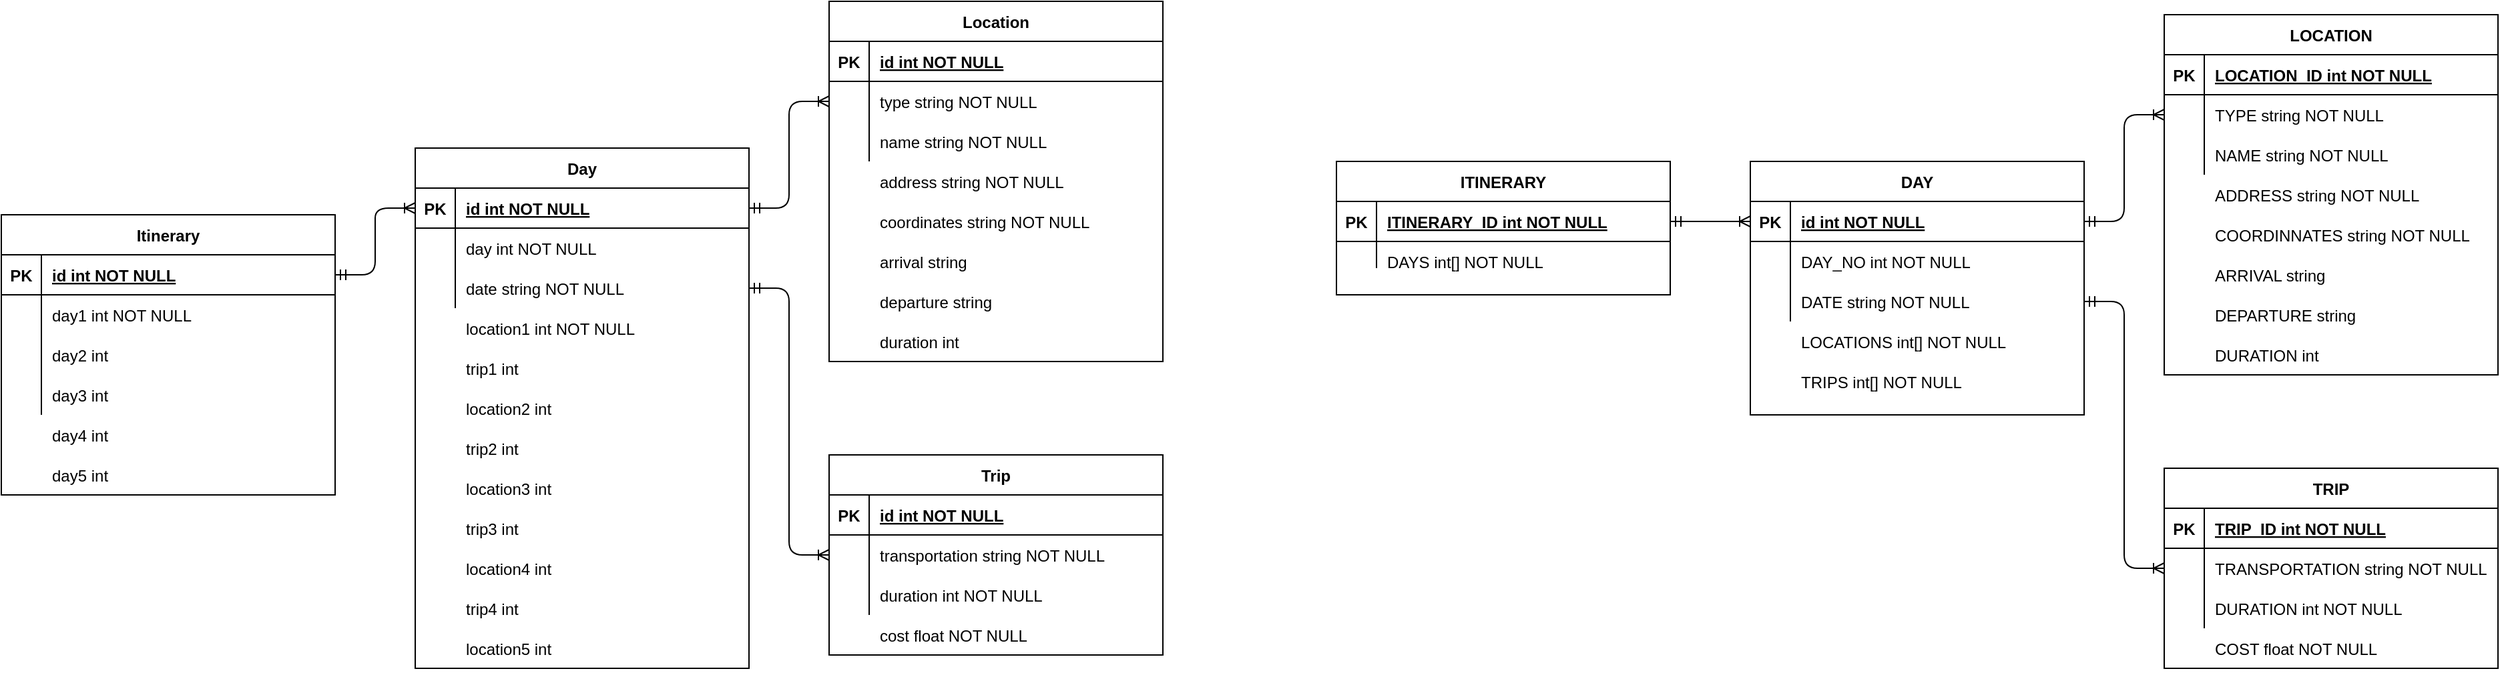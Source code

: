 <mxfile version="13.9.9" type="device"><diagram id="R2lEEEUBdFMjLlhIrx00" name="Page-1"><mxGraphModel dx="1272" dy="1635" grid="1" gridSize="10" guides="1" tooltips="1" connect="1" arrows="1" fold="1" page="0" pageScale="1" pageWidth="1100" pageHeight="850" math="0" shadow="0" extFonts="Permanent Marker^https://fonts.googleapis.com/css?family=Permanent+Marker"><root><mxCell id="0"/><mxCell id="1" parent="0"/><mxCell id="C-vyLk0tnHw3VtMMgP7b-12" value="" style="edgeStyle=entityRelationEdgeStyle;endArrow=ERoneToMany;startArrow=ERmandOne;endFill=0;startFill=0;rounded=1;" parent="1" source="C-vyLk0tnHw3VtMMgP7b-3" target="C-vyLk0tnHw3VtMMgP7b-17" edge="1"><mxGeometry width="100" height="100" relative="1" as="geometry"><mxPoint x="320" y="-230" as="sourcePoint"/><mxPoint x="380" y="-205" as="targetPoint"/></mxGeometry></mxCell><mxCell id="4mrUnLs1hhO2oPjggueH-2" value="" style="edgeStyle=entityRelationEdgeStyle;fontSize=12;html=1;endArrow=ERoneToMany;startArrow=ERmandOne;exitX=1;exitY=0.5;exitDx=0;exitDy=0;entryX=0;entryY=0.5;entryDx=0;entryDy=0;" parent="1" source="C-vyLk0tnHw3VtMMgP7b-24" target="C-vyLk0tnHw3VtMMgP7b-3" edge="1"><mxGeometry width="100" height="100" relative="1" as="geometry"><mxPoint x="270" y="-120" as="sourcePoint"/><mxPoint x="370" y="-220" as="targetPoint"/></mxGeometry></mxCell><mxCell id="4mrUnLs1hhO2oPjggueH-11" value="" style="group" parent="1" vertex="1" connectable="0"><mxGeometry x="40" y="-290" width="250" height="210" as="geometry"/></mxCell><mxCell id="C-vyLk0tnHw3VtMMgP7b-23" value="Itinerary" style="shape=table;startSize=30;container=1;collapsible=1;childLayout=tableLayout;fixedRows=1;rowLines=0;fontStyle=1;align=center;resizeLast=1;" parent="4mrUnLs1hhO2oPjggueH-11" vertex="1"><mxGeometry width="250" height="210" as="geometry"/></mxCell><mxCell id="C-vyLk0tnHw3VtMMgP7b-24" value="" style="shape=partialRectangle;collapsible=0;dropTarget=0;pointerEvents=0;fillColor=none;points=[[0,0.5],[1,0.5]];portConstraint=eastwest;top=0;left=0;right=0;bottom=1;" parent="C-vyLk0tnHw3VtMMgP7b-23" vertex="1"><mxGeometry y="30" width="250" height="30" as="geometry"/></mxCell><mxCell id="C-vyLk0tnHw3VtMMgP7b-25" value="PK" style="shape=partialRectangle;overflow=hidden;connectable=0;fillColor=none;top=0;left=0;bottom=0;right=0;fontStyle=1;" parent="C-vyLk0tnHw3VtMMgP7b-24" vertex="1"><mxGeometry width="30" height="30" as="geometry"/></mxCell><mxCell id="C-vyLk0tnHw3VtMMgP7b-26" value="id int NOT NULL " style="shape=partialRectangle;overflow=hidden;connectable=0;fillColor=none;top=0;left=0;bottom=0;right=0;align=left;spacingLeft=6;fontStyle=5;" parent="C-vyLk0tnHw3VtMMgP7b-24" vertex="1"><mxGeometry x="30" width="220" height="30" as="geometry"/></mxCell><mxCell id="C-vyLk0tnHw3VtMMgP7b-27" value="" style="shape=partialRectangle;collapsible=0;dropTarget=0;pointerEvents=0;fillColor=none;points=[[0,0.5],[1,0.5]];portConstraint=eastwest;top=0;left=0;right=0;bottom=0;" parent="C-vyLk0tnHw3VtMMgP7b-23" vertex="1"><mxGeometry y="60" width="250" height="90" as="geometry"/></mxCell><mxCell id="C-vyLk0tnHw3VtMMgP7b-28" value="" style="shape=partialRectangle;overflow=hidden;connectable=0;fillColor=none;top=0;left=0;bottom=0;right=0;" parent="C-vyLk0tnHw3VtMMgP7b-27" vertex="1"><mxGeometry width="30" height="90" as="geometry"/></mxCell><mxCell id="C-vyLk0tnHw3VtMMgP7b-29" value="" style="shape=partialRectangle;overflow=hidden;connectable=0;fillColor=none;top=0;left=0;bottom=0;right=0;align=left;spacingLeft=6;" parent="C-vyLk0tnHw3VtMMgP7b-27" vertex="1"><mxGeometry x="30" width="220" height="90" as="geometry"/></mxCell><mxCell id="4mrUnLs1hhO2oPjggueH-4" value="day1 int NOT NULL" style="shape=partialRectangle;overflow=hidden;connectable=0;fillColor=none;top=0;left=0;bottom=0;right=0;align=left;spacingLeft=6;" parent="4mrUnLs1hhO2oPjggueH-11" vertex="1"><mxGeometry x="30" y="60" width="220" height="30" as="geometry"/></mxCell><mxCell id="4mrUnLs1hhO2oPjggueH-5" value="day2 int" style="shape=partialRectangle;overflow=hidden;connectable=0;fillColor=none;top=0;left=0;bottom=0;right=0;align=left;spacingLeft=6;" parent="4mrUnLs1hhO2oPjggueH-11" vertex="1"><mxGeometry x="30" y="90" width="220" height="30" as="geometry"/></mxCell><mxCell id="4mrUnLs1hhO2oPjggueH-6" value="day3 int" style="shape=partialRectangle;overflow=hidden;connectable=0;fillColor=none;top=0;left=0;bottom=0;right=0;align=left;spacingLeft=6;" parent="4mrUnLs1hhO2oPjggueH-11" vertex="1"><mxGeometry x="30" y="120" width="220" height="30" as="geometry"/></mxCell><mxCell id="4mrUnLs1hhO2oPjggueH-7" value="day5 int" style="shape=partialRectangle;overflow=hidden;connectable=0;fillColor=none;top=0;left=0;bottom=0;right=0;align=left;spacingLeft=6;" parent="4mrUnLs1hhO2oPjggueH-11" vertex="1"><mxGeometry x="30" y="180" width="220" height="30" as="geometry"/></mxCell><mxCell id="4mrUnLs1hhO2oPjggueH-8" value="day4 int" style="shape=partialRectangle;overflow=hidden;connectable=0;fillColor=none;top=0;left=0;bottom=0;right=0;align=left;spacingLeft=6;" parent="4mrUnLs1hhO2oPjggueH-11" vertex="1"><mxGeometry x="30" y="150" width="220" height="30" as="geometry"/></mxCell><mxCell id="4mrUnLs1hhO2oPjggueH-26" value="" style="group" parent="1" vertex="1" connectable="0"><mxGeometry x="660" y="-450" width="250" height="270" as="geometry"/></mxCell><mxCell id="C-vyLk0tnHw3VtMMgP7b-13" value="Location" style="shape=table;startSize=30;container=1;collapsible=1;childLayout=tableLayout;fixedRows=1;rowLines=0;fontStyle=1;align=center;resizeLast=1;" parent="4mrUnLs1hhO2oPjggueH-26" vertex="1"><mxGeometry width="250" height="270" as="geometry"/></mxCell><mxCell id="C-vyLk0tnHw3VtMMgP7b-14" value="" style="shape=partialRectangle;collapsible=0;dropTarget=0;pointerEvents=0;fillColor=none;points=[[0,0.5],[1,0.5]];portConstraint=eastwest;top=0;left=0;right=0;bottom=1;" parent="C-vyLk0tnHw3VtMMgP7b-13" vertex="1"><mxGeometry y="30" width="250" height="30" as="geometry"/></mxCell><mxCell id="C-vyLk0tnHw3VtMMgP7b-15" value="PK" style="shape=partialRectangle;overflow=hidden;connectable=0;fillColor=none;top=0;left=0;bottom=0;right=0;fontStyle=1;" parent="C-vyLk0tnHw3VtMMgP7b-14" vertex="1"><mxGeometry width="30" height="30" as="geometry"/></mxCell><mxCell id="C-vyLk0tnHw3VtMMgP7b-16" value="id int NOT NULL " style="shape=partialRectangle;overflow=hidden;connectable=0;fillColor=none;top=0;left=0;bottom=0;right=0;align=left;spacingLeft=6;fontStyle=5;" parent="C-vyLk0tnHw3VtMMgP7b-14" vertex="1"><mxGeometry x="30" width="220" height="30" as="geometry"/></mxCell><mxCell id="C-vyLk0tnHw3VtMMgP7b-17" value="" style="shape=partialRectangle;collapsible=0;dropTarget=0;pointerEvents=0;fillColor=none;points=[[0,0.5],[1,0.5]];portConstraint=eastwest;top=0;left=0;right=0;bottom=0;" parent="C-vyLk0tnHw3VtMMgP7b-13" vertex="1"><mxGeometry y="60" width="250" height="30" as="geometry"/></mxCell><mxCell id="C-vyLk0tnHw3VtMMgP7b-18" value="" style="shape=partialRectangle;overflow=hidden;connectable=0;fillColor=none;top=0;left=0;bottom=0;right=0;" parent="C-vyLk0tnHw3VtMMgP7b-17" vertex="1"><mxGeometry width="30" height="30" as="geometry"/></mxCell><mxCell id="C-vyLk0tnHw3VtMMgP7b-19" value="type string NOT NULL" style="shape=partialRectangle;overflow=hidden;connectable=0;fillColor=none;top=0;left=0;bottom=0;right=0;align=left;spacingLeft=6;" parent="C-vyLk0tnHw3VtMMgP7b-17" vertex="1"><mxGeometry x="30" width="220" height="30" as="geometry"/></mxCell><mxCell id="C-vyLk0tnHw3VtMMgP7b-20" value="" style="shape=partialRectangle;collapsible=0;dropTarget=0;pointerEvents=0;fillColor=none;points=[[0,0.5],[1,0.5]];portConstraint=eastwest;top=0;left=0;right=0;bottom=0;" parent="C-vyLk0tnHw3VtMMgP7b-13" vertex="1"><mxGeometry y="90" width="250" height="30" as="geometry"/></mxCell><mxCell id="C-vyLk0tnHw3VtMMgP7b-21" value="" style="shape=partialRectangle;overflow=hidden;connectable=0;fillColor=none;top=0;left=0;bottom=0;right=0;" parent="C-vyLk0tnHw3VtMMgP7b-20" vertex="1"><mxGeometry width="30" height="30" as="geometry"/></mxCell><mxCell id="C-vyLk0tnHw3VtMMgP7b-22" value="name string NOT NULL" style="shape=partialRectangle;overflow=hidden;connectable=0;fillColor=none;top=0;left=0;bottom=0;right=0;align=left;spacingLeft=6;" parent="C-vyLk0tnHw3VtMMgP7b-20" vertex="1"><mxGeometry x="30" width="220" height="30" as="geometry"/></mxCell><mxCell id="4mrUnLs1hhO2oPjggueH-21" value="address string NOT NULL" style="shape=partialRectangle;overflow=hidden;connectable=0;fillColor=none;top=0;left=0;bottom=0;right=0;align=left;spacingLeft=6;" parent="4mrUnLs1hhO2oPjggueH-26" vertex="1"><mxGeometry x="30" y="120" width="220" height="30" as="geometry"/></mxCell><mxCell id="4mrUnLs1hhO2oPjggueH-22" value="coordinates string NOT NULL" style="shape=partialRectangle;overflow=hidden;connectable=0;fillColor=none;top=0;left=0;bottom=0;right=0;align=left;spacingLeft=6;" parent="4mrUnLs1hhO2oPjggueH-26" vertex="1"><mxGeometry x="30" y="150" width="220" height="30" as="geometry"/></mxCell><mxCell id="4mrUnLs1hhO2oPjggueH-23" value="departure string" style="shape=partialRectangle;overflow=hidden;connectable=0;fillColor=none;top=0;left=0;bottom=0;right=0;align=left;spacingLeft=6;" parent="4mrUnLs1hhO2oPjggueH-26" vertex="1"><mxGeometry x="30" y="210" width="220" height="30" as="geometry"/></mxCell><mxCell id="4mrUnLs1hhO2oPjggueH-24" value="arrival string" style="shape=partialRectangle;overflow=hidden;connectable=0;fillColor=none;top=0;left=0;bottom=0;right=0;align=left;spacingLeft=6;" parent="4mrUnLs1hhO2oPjggueH-26" vertex="1"><mxGeometry x="30" y="180" width="220" height="30" as="geometry"/></mxCell><mxCell id="4mrUnLs1hhO2oPjggueH-25" value="duration int" style="shape=partialRectangle;overflow=hidden;connectable=0;fillColor=none;top=0;left=0;bottom=0;right=0;align=left;spacingLeft=6;" parent="4mrUnLs1hhO2oPjggueH-26" vertex="1"><mxGeometry x="30" y="240" width="220" height="30" as="geometry"/></mxCell><mxCell id="4mrUnLs1hhO2oPjggueH-27" value="" style="group" parent="1" vertex="1" connectable="0"><mxGeometry x="350" y="-340" width="250" height="390" as="geometry"/></mxCell><mxCell id="C-vyLk0tnHw3VtMMgP7b-2" value="Day" style="shape=table;startSize=30;container=1;collapsible=1;childLayout=tableLayout;fixedRows=1;rowLines=0;fontStyle=1;align=center;resizeLast=1;" parent="4mrUnLs1hhO2oPjggueH-27" vertex="1"><mxGeometry width="250" height="390" as="geometry"/></mxCell><mxCell id="C-vyLk0tnHw3VtMMgP7b-3" value="" style="shape=partialRectangle;collapsible=0;dropTarget=0;pointerEvents=0;fillColor=none;points=[[0,0.5],[1,0.5]];portConstraint=eastwest;top=0;left=0;right=0;bottom=1;" parent="C-vyLk0tnHw3VtMMgP7b-2" vertex="1"><mxGeometry y="30" width="250" height="30" as="geometry"/></mxCell><mxCell id="C-vyLk0tnHw3VtMMgP7b-4" value="PK" style="shape=partialRectangle;overflow=hidden;connectable=0;fillColor=none;top=0;left=0;bottom=0;right=0;fontStyle=1;" parent="C-vyLk0tnHw3VtMMgP7b-3" vertex="1"><mxGeometry width="30" height="30" as="geometry"/></mxCell><mxCell id="C-vyLk0tnHw3VtMMgP7b-5" value="id int NOT NULL " style="shape=partialRectangle;overflow=hidden;connectable=0;fillColor=none;top=0;left=0;bottom=0;right=0;align=left;spacingLeft=6;fontStyle=5;" parent="C-vyLk0tnHw3VtMMgP7b-3" vertex="1"><mxGeometry x="30" width="220" height="30" as="geometry"/></mxCell><mxCell id="C-vyLk0tnHw3VtMMgP7b-6" value="" style="shape=partialRectangle;collapsible=0;dropTarget=0;pointerEvents=0;fillColor=none;points=[[0,0.5],[1,0.5]];portConstraint=eastwest;top=0;left=0;right=0;bottom=0;" parent="C-vyLk0tnHw3VtMMgP7b-2" vertex="1"><mxGeometry y="60" width="250" height="30" as="geometry"/></mxCell><mxCell id="C-vyLk0tnHw3VtMMgP7b-7" value="" style="shape=partialRectangle;overflow=hidden;connectable=0;fillColor=none;top=0;left=0;bottom=0;right=0;" parent="C-vyLk0tnHw3VtMMgP7b-6" vertex="1"><mxGeometry width="30" height="30" as="geometry"/></mxCell><mxCell id="C-vyLk0tnHw3VtMMgP7b-8" value="day int NOT NULL" style="shape=partialRectangle;overflow=hidden;connectable=0;fillColor=none;top=0;left=0;bottom=0;right=0;align=left;spacingLeft=6;" parent="C-vyLk0tnHw3VtMMgP7b-6" vertex="1"><mxGeometry x="30" width="220" height="30" as="geometry"/></mxCell><mxCell id="C-vyLk0tnHw3VtMMgP7b-9" value="" style="shape=partialRectangle;collapsible=0;dropTarget=0;pointerEvents=0;fillColor=none;points=[[0,0.5],[1,0.5]];portConstraint=eastwest;top=0;left=0;right=0;bottom=0;" parent="C-vyLk0tnHw3VtMMgP7b-2" vertex="1"><mxGeometry y="90" width="250" height="30" as="geometry"/></mxCell><mxCell id="C-vyLk0tnHw3VtMMgP7b-10" value="" style="shape=partialRectangle;overflow=hidden;connectable=0;fillColor=none;top=0;left=0;bottom=0;right=0;" parent="C-vyLk0tnHw3VtMMgP7b-9" vertex="1"><mxGeometry width="30" height="30" as="geometry"/></mxCell><mxCell id="C-vyLk0tnHw3VtMMgP7b-11" value="date string NOT NULL" style="shape=partialRectangle;overflow=hidden;connectable=0;fillColor=none;top=0;left=0;bottom=0;right=0;align=left;spacingLeft=6;" parent="C-vyLk0tnHw3VtMMgP7b-9" vertex="1"><mxGeometry x="30" width="220" height="30" as="geometry"/></mxCell><mxCell id="4mrUnLs1hhO2oPjggueH-9" value="location2 int" style="shape=partialRectangle;overflow=hidden;connectable=0;fillColor=none;top=0;left=0;bottom=0;right=0;align=left;spacingLeft=6;" parent="4mrUnLs1hhO2oPjggueH-27" vertex="1"><mxGeometry x="30" y="180" width="220" height="30" as="geometry"/></mxCell><mxCell id="4mrUnLs1hhO2oPjggueH-10" value="trip2 int" style="shape=partialRectangle;overflow=hidden;connectable=0;fillColor=none;top=0;left=0;bottom=0;right=0;align=left;spacingLeft=6;" parent="4mrUnLs1hhO2oPjggueH-27" vertex="1"><mxGeometry x="30" y="210" width="220" height="30" as="geometry"/></mxCell><mxCell id="4mrUnLs1hhO2oPjggueH-12" value="location3 int" style="shape=partialRectangle;overflow=hidden;connectable=0;fillColor=none;top=0;left=0;bottom=0;right=0;align=left;spacingLeft=6;" parent="4mrUnLs1hhO2oPjggueH-27" vertex="1"><mxGeometry x="30" y="240" width="220" height="30" as="geometry"/></mxCell><mxCell id="4mrUnLs1hhO2oPjggueH-13" value="trip3 int" style="shape=partialRectangle;overflow=hidden;connectable=0;fillColor=none;top=0;left=0;bottom=0;right=0;align=left;spacingLeft=6;" parent="4mrUnLs1hhO2oPjggueH-27" vertex="1"><mxGeometry x="30" y="270" width="220" height="30" as="geometry"/></mxCell><mxCell id="4mrUnLs1hhO2oPjggueH-14" value="location4 int" style="shape=partialRectangle;overflow=hidden;connectable=0;fillColor=none;top=0;left=0;bottom=0;right=0;align=left;spacingLeft=6;" parent="4mrUnLs1hhO2oPjggueH-27" vertex="1"><mxGeometry x="30" y="300" width="220" height="30" as="geometry"/></mxCell><mxCell id="4mrUnLs1hhO2oPjggueH-15" value="trip4 int" style="shape=partialRectangle;overflow=hidden;connectable=0;fillColor=none;top=0;left=0;bottom=0;right=0;align=left;spacingLeft=6;" parent="4mrUnLs1hhO2oPjggueH-27" vertex="1"><mxGeometry x="30" y="330" width="220" height="30" as="geometry"/></mxCell><mxCell id="4mrUnLs1hhO2oPjggueH-16" value="location5 int" style="shape=partialRectangle;overflow=hidden;connectable=0;fillColor=none;top=0;left=0;bottom=0;right=0;align=left;spacingLeft=6;" parent="4mrUnLs1hhO2oPjggueH-27" vertex="1"><mxGeometry x="30" y="360" width="220" height="30" as="geometry"/></mxCell><mxCell id="4mrUnLs1hhO2oPjggueH-18" value="location1 int NOT NULL" style="shape=partialRectangle;overflow=hidden;connectable=0;fillColor=none;top=0;left=0;bottom=0;right=0;align=left;spacingLeft=6;" parent="4mrUnLs1hhO2oPjggueH-27" vertex="1"><mxGeometry x="30" y="120" width="220" height="30" as="geometry"/></mxCell><mxCell id="4mrUnLs1hhO2oPjggueH-20" value="trip1 int" style="shape=partialRectangle;overflow=hidden;connectable=0;fillColor=none;top=0;left=0;bottom=0;right=0;align=left;spacingLeft=6;" parent="4mrUnLs1hhO2oPjggueH-27" vertex="1"><mxGeometry x="30" y="150" width="220" height="30" as="geometry"/></mxCell><mxCell id="4mrUnLs1hhO2oPjggueH-28" value="" style="group" parent="1" vertex="1" connectable="0"><mxGeometry x="660" y="-110" width="250" height="150" as="geometry"/></mxCell><mxCell id="4mrUnLs1hhO2oPjggueH-29" value="Trip" style="shape=table;startSize=30;container=1;collapsible=1;childLayout=tableLayout;fixedRows=1;rowLines=0;fontStyle=1;align=center;resizeLast=1;" parent="4mrUnLs1hhO2oPjggueH-28" vertex="1"><mxGeometry width="250" height="150" as="geometry"/></mxCell><mxCell id="4mrUnLs1hhO2oPjggueH-30" value="" style="shape=partialRectangle;collapsible=0;dropTarget=0;pointerEvents=0;fillColor=none;points=[[0,0.5],[1,0.5]];portConstraint=eastwest;top=0;left=0;right=0;bottom=1;" parent="4mrUnLs1hhO2oPjggueH-29" vertex="1"><mxGeometry y="30" width="250" height="30" as="geometry"/></mxCell><mxCell id="4mrUnLs1hhO2oPjggueH-31" value="PK" style="shape=partialRectangle;overflow=hidden;connectable=0;fillColor=none;top=0;left=0;bottom=0;right=0;fontStyle=1;" parent="4mrUnLs1hhO2oPjggueH-30" vertex="1"><mxGeometry width="30" height="30" as="geometry"/></mxCell><mxCell id="4mrUnLs1hhO2oPjggueH-32" value="id int NOT NULL " style="shape=partialRectangle;overflow=hidden;connectable=0;fillColor=none;top=0;left=0;bottom=0;right=0;align=left;spacingLeft=6;fontStyle=5;" parent="4mrUnLs1hhO2oPjggueH-30" vertex="1"><mxGeometry x="30" width="220" height="30" as="geometry"/></mxCell><mxCell id="4mrUnLs1hhO2oPjggueH-33" value="" style="shape=partialRectangle;collapsible=0;dropTarget=0;pointerEvents=0;fillColor=none;points=[[0,0.5],[1,0.5]];portConstraint=eastwest;top=0;left=0;right=0;bottom=0;" parent="4mrUnLs1hhO2oPjggueH-29" vertex="1"><mxGeometry y="60" width="250" height="30" as="geometry"/></mxCell><mxCell id="4mrUnLs1hhO2oPjggueH-34" value="" style="shape=partialRectangle;overflow=hidden;connectable=0;fillColor=none;top=0;left=0;bottom=0;right=0;" parent="4mrUnLs1hhO2oPjggueH-33" vertex="1"><mxGeometry width="30" height="30" as="geometry"/></mxCell><mxCell id="4mrUnLs1hhO2oPjggueH-35" value="transportation string NOT NULL" style="shape=partialRectangle;overflow=hidden;connectable=0;fillColor=none;top=0;left=0;bottom=0;right=0;align=left;spacingLeft=6;" parent="4mrUnLs1hhO2oPjggueH-33" vertex="1"><mxGeometry x="30" width="220" height="30" as="geometry"/></mxCell><mxCell id="4mrUnLs1hhO2oPjggueH-36" value="" style="shape=partialRectangle;collapsible=0;dropTarget=0;pointerEvents=0;fillColor=none;points=[[0,0.5],[1,0.5]];portConstraint=eastwest;top=0;left=0;right=0;bottom=0;" parent="4mrUnLs1hhO2oPjggueH-29" vertex="1"><mxGeometry y="90" width="250" height="30" as="geometry"/></mxCell><mxCell id="4mrUnLs1hhO2oPjggueH-37" value="" style="shape=partialRectangle;overflow=hidden;connectable=0;fillColor=none;top=0;left=0;bottom=0;right=0;" parent="4mrUnLs1hhO2oPjggueH-36" vertex="1"><mxGeometry width="30" height="30" as="geometry"/></mxCell><mxCell id="4mrUnLs1hhO2oPjggueH-38" value="duration int NOT NULL" style="shape=partialRectangle;overflow=hidden;connectable=0;fillColor=none;top=0;left=0;bottom=0;right=0;align=left;spacingLeft=6;" parent="4mrUnLs1hhO2oPjggueH-36" vertex="1"><mxGeometry x="30" width="220" height="30" as="geometry"/></mxCell><mxCell id="4mrUnLs1hhO2oPjggueH-44" value="cost float NOT NULL" style="shape=partialRectangle;overflow=hidden;connectable=0;fillColor=none;top=0;left=0;bottom=0;right=0;align=left;spacingLeft=6;" parent="4mrUnLs1hhO2oPjggueH-28" vertex="1"><mxGeometry x="30" y="120" width="220" height="30" as="geometry"/></mxCell><mxCell id="4mrUnLs1hhO2oPjggueH-45" value="" style="edgeStyle=entityRelationEdgeStyle;endArrow=ERoneToMany;startArrow=ERmandOne;endFill=0;startFill=0;rounded=1;exitX=1;exitY=0.5;exitDx=0;exitDy=0;entryX=0;entryY=0.5;entryDx=0;entryDy=0;" parent="1" source="C-vyLk0tnHw3VtMMgP7b-9" target="4mrUnLs1hhO2oPjggueH-33" edge="1"><mxGeometry width="100" height="100" relative="1" as="geometry"><mxPoint x="630" y="-190" as="sourcePoint"/><mxPoint x="690" y="-270" as="targetPoint"/></mxGeometry></mxCell><mxCell id="iy_tQ4DgnRvw3wXIzzOO-1" value="" style="edgeStyle=entityRelationEdgeStyle;endArrow=ERoneToMany;startArrow=ERmandOne;endFill=0;startFill=0;rounded=1;" edge="1" parent="1" source="iy_tQ4DgnRvw3wXIzzOO-34" target="iy_tQ4DgnRvw3wXIzzOO-21"><mxGeometry width="100" height="100" relative="1" as="geometry"><mxPoint x="1320" y="-220" as="sourcePoint"/><mxPoint x="1380" y="-195" as="targetPoint"/></mxGeometry></mxCell><mxCell id="iy_tQ4DgnRvw3wXIzzOO-2" value="" style="edgeStyle=entityRelationEdgeStyle;fontSize=12;html=1;endArrow=ERoneToMany;startArrow=ERmandOne;exitX=1;exitY=0.5;exitDx=0;exitDy=0;entryX=0;entryY=0.5;entryDx=0;entryDy=0;" edge="1" parent="1" source="iy_tQ4DgnRvw3wXIzzOO-5" target="iy_tQ4DgnRvw3wXIzzOO-34"><mxGeometry width="100" height="100" relative="1" as="geometry"><mxPoint x="1270" y="-110" as="sourcePoint"/><mxPoint x="1370" y="-210" as="targetPoint"/></mxGeometry></mxCell><mxCell id="iy_tQ4DgnRvw3wXIzzOO-3" value="" style="group" vertex="1" connectable="0" parent="1"><mxGeometry x="1040" y="-330" width="250" height="110" as="geometry"/></mxCell><mxCell id="iy_tQ4DgnRvw3wXIzzOO-4" value="ITINERARY" style="shape=table;startSize=30;container=1;collapsible=1;childLayout=tableLayout;fixedRows=1;rowLines=0;fontStyle=1;align=center;resizeLast=1;" vertex="1" parent="iy_tQ4DgnRvw3wXIzzOO-3"><mxGeometry width="250" height="100" as="geometry"><mxRectangle width="100" height="30" as="alternateBounds"/></mxGeometry></mxCell><mxCell id="iy_tQ4DgnRvw3wXIzzOO-5" value="" style="shape=partialRectangle;collapsible=0;dropTarget=0;pointerEvents=0;fillColor=none;points=[[0,0.5],[1,0.5]];portConstraint=eastwest;top=0;left=0;right=0;bottom=1;" vertex="1" parent="iy_tQ4DgnRvw3wXIzzOO-4"><mxGeometry y="30" width="250" height="30" as="geometry"/></mxCell><mxCell id="iy_tQ4DgnRvw3wXIzzOO-6" value="PK" style="shape=partialRectangle;overflow=hidden;connectable=0;fillColor=none;top=0;left=0;bottom=0;right=0;fontStyle=1;" vertex="1" parent="iy_tQ4DgnRvw3wXIzzOO-5"><mxGeometry width="30" height="30" as="geometry"/></mxCell><mxCell id="iy_tQ4DgnRvw3wXIzzOO-7" value="ITINERARY_ID int NOT NULL " style="shape=partialRectangle;overflow=hidden;connectable=0;fillColor=none;top=0;left=0;bottom=0;right=0;align=left;spacingLeft=6;fontStyle=5;" vertex="1" parent="iy_tQ4DgnRvw3wXIzzOO-5"><mxGeometry x="30" width="220" height="30" as="geometry"/></mxCell><mxCell id="iy_tQ4DgnRvw3wXIzzOO-8" value="" style="shape=partialRectangle;collapsible=0;dropTarget=0;pointerEvents=0;fillColor=none;points=[[0,0.5],[1,0.5]];portConstraint=eastwest;top=0;left=0;right=0;bottom=0;" vertex="1" parent="iy_tQ4DgnRvw3wXIzzOO-4"><mxGeometry y="60" width="250" height="20" as="geometry"/></mxCell><mxCell id="iy_tQ4DgnRvw3wXIzzOO-9" value="" style="shape=partialRectangle;overflow=hidden;connectable=0;fillColor=none;top=0;left=0;bottom=0;right=0;" vertex="1" parent="iy_tQ4DgnRvw3wXIzzOO-8"><mxGeometry width="30" height="20" as="geometry"/></mxCell><mxCell id="iy_tQ4DgnRvw3wXIzzOO-10" value="" style="shape=partialRectangle;overflow=hidden;connectable=0;fillColor=none;top=0;left=0;bottom=0;right=0;align=left;spacingLeft=6;" vertex="1" parent="iy_tQ4DgnRvw3wXIzzOO-8"><mxGeometry x="30" width="220" height="20" as="geometry"/></mxCell><mxCell id="iy_tQ4DgnRvw3wXIzzOO-11" value="DAYS int[] NOT NULL" style="shape=partialRectangle;overflow=hidden;connectable=0;fillColor=none;top=0;left=0;bottom=0;right=0;align=left;spacingLeft=6;" vertex="1" parent="iy_tQ4DgnRvw3wXIzzOO-3"><mxGeometry x="30" y="60" width="220" height="30" as="geometry"/></mxCell><mxCell id="iy_tQ4DgnRvw3wXIzzOO-16" value="" style="group" vertex="1" connectable="0" parent="1"><mxGeometry x="1660" y="-440" width="250" height="270" as="geometry"/></mxCell><mxCell id="iy_tQ4DgnRvw3wXIzzOO-17" value="LOCATION" style="shape=table;startSize=30;container=1;collapsible=1;childLayout=tableLayout;fixedRows=1;rowLines=0;fontStyle=1;align=center;resizeLast=1;" vertex="1" parent="iy_tQ4DgnRvw3wXIzzOO-16"><mxGeometry width="250" height="270" as="geometry"/></mxCell><mxCell id="iy_tQ4DgnRvw3wXIzzOO-18" value="" style="shape=partialRectangle;collapsible=0;dropTarget=0;pointerEvents=0;fillColor=none;points=[[0,0.5],[1,0.5]];portConstraint=eastwest;top=0;left=0;right=0;bottom=1;" vertex="1" parent="iy_tQ4DgnRvw3wXIzzOO-17"><mxGeometry y="30" width="250" height="30" as="geometry"/></mxCell><mxCell id="iy_tQ4DgnRvw3wXIzzOO-19" value="PK" style="shape=partialRectangle;overflow=hidden;connectable=0;fillColor=none;top=0;left=0;bottom=0;right=0;fontStyle=1;" vertex="1" parent="iy_tQ4DgnRvw3wXIzzOO-18"><mxGeometry width="30" height="30" as="geometry"/></mxCell><mxCell id="iy_tQ4DgnRvw3wXIzzOO-20" value="LOCATION_ID int NOT NULL " style="shape=partialRectangle;overflow=hidden;connectable=0;fillColor=none;top=0;left=0;bottom=0;right=0;align=left;spacingLeft=6;fontStyle=5;" vertex="1" parent="iy_tQ4DgnRvw3wXIzzOO-18"><mxGeometry x="30" width="220" height="30" as="geometry"/></mxCell><mxCell id="iy_tQ4DgnRvw3wXIzzOO-21" value="" style="shape=partialRectangle;collapsible=0;dropTarget=0;pointerEvents=0;fillColor=none;points=[[0,0.5],[1,0.5]];portConstraint=eastwest;top=0;left=0;right=0;bottom=0;" vertex="1" parent="iy_tQ4DgnRvw3wXIzzOO-17"><mxGeometry y="60" width="250" height="30" as="geometry"/></mxCell><mxCell id="iy_tQ4DgnRvw3wXIzzOO-22" value="" style="shape=partialRectangle;overflow=hidden;connectable=0;fillColor=none;top=0;left=0;bottom=0;right=0;" vertex="1" parent="iy_tQ4DgnRvw3wXIzzOO-21"><mxGeometry width="30" height="30" as="geometry"/></mxCell><mxCell id="iy_tQ4DgnRvw3wXIzzOO-23" value="TYPE string NOT NULL" style="shape=partialRectangle;overflow=hidden;connectable=0;fillColor=none;top=0;left=0;bottom=0;right=0;align=left;spacingLeft=6;" vertex="1" parent="iy_tQ4DgnRvw3wXIzzOO-21"><mxGeometry x="30" width="220" height="30" as="geometry"/></mxCell><mxCell id="iy_tQ4DgnRvw3wXIzzOO-24" value="" style="shape=partialRectangle;collapsible=0;dropTarget=0;pointerEvents=0;fillColor=none;points=[[0,0.5],[1,0.5]];portConstraint=eastwest;top=0;left=0;right=0;bottom=0;" vertex="1" parent="iy_tQ4DgnRvw3wXIzzOO-17"><mxGeometry y="90" width="250" height="30" as="geometry"/></mxCell><mxCell id="iy_tQ4DgnRvw3wXIzzOO-25" value="" style="shape=partialRectangle;overflow=hidden;connectable=0;fillColor=none;top=0;left=0;bottom=0;right=0;" vertex="1" parent="iy_tQ4DgnRvw3wXIzzOO-24"><mxGeometry width="30" height="30" as="geometry"/></mxCell><mxCell id="iy_tQ4DgnRvw3wXIzzOO-26" value="NAME string NOT NULL" style="shape=partialRectangle;overflow=hidden;connectable=0;fillColor=none;top=0;left=0;bottom=0;right=0;align=left;spacingLeft=6;" vertex="1" parent="iy_tQ4DgnRvw3wXIzzOO-24"><mxGeometry x="30" width="220" height="30" as="geometry"/></mxCell><mxCell id="iy_tQ4DgnRvw3wXIzzOO-27" value="ADDRESS string NOT NULL" style="shape=partialRectangle;overflow=hidden;connectable=0;fillColor=none;top=0;left=0;bottom=0;right=0;align=left;spacingLeft=6;" vertex="1" parent="iy_tQ4DgnRvw3wXIzzOO-16"><mxGeometry x="30" y="120" width="220" height="30" as="geometry"/></mxCell><mxCell id="iy_tQ4DgnRvw3wXIzzOO-28" value="COORDINNATES string NOT NULL" style="shape=partialRectangle;overflow=hidden;connectable=0;fillColor=none;top=0;left=0;bottom=0;right=0;align=left;spacingLeft=6;" vertex="1" parent="iy_tQ4DgnRvw3wXIzzOO-16"><mxGeometry x="30" y="150" width="220" height="30" as="geometry"/></mxCell><mxCell id="iy_tQ4DgnRvw3wXIzzOO-29" value="DEPARTURE string" style="shape=partialRectangle;overflow=hidden;connectable=0;fillColor=none;top=0;left=0;bottom=0;right=0;align=left;spacingLeft=6;" vertex="1" parent="iy_tQ4DgnRvw3wXIzzOO-16"><mxGeometry x="30" y="210" width="220" height="30" as="geometry"/></mxCell><mxCell id="iy_tQ4DgnRvw3wXIzzOO-30" value="ARRIVAL string" style="shape=partialRectangle;overflow=hidden;connectable=0;fillColor=none;top=0;left=0;bottom=0;right=0;align=left;spacingLeft=6;" vertex="1" parent="iy_tQ4DgnRvw3wXIzzOO-16"><mxGeometry x="30" y="180" width="220" height="30" as="geometry"/></mxCell><mxCell id="iy_tQ4DgnRvw3wXIzzOO-31" value="DURATION int" style="shape=partialRectangle;overflow=hidden;connectable=0;fillColor=none;top=0;left=0;bottom=0;right=0;align=left;spacingLeft=6;" vertex="1" parent="iy_tQ4DgnRvw3wXIzzOO-16"><mxGeometry x="30" y="240" width="220" height="30" as="geometry"/></mxCell><mxCell id="iy_tQ4DgnRvw3wXIzzOO-32" value="" style="group" vertex="1" connectable="0" parent="1"><mxGeometry x="1350" y="-330" width="250" height="390" as="geometry"/></mxCell><mxCell id="iy_tQ4DgnRvw3wXIzzOO-33" value="DAY" style="shape=table;startSize=30;container=1;collapsible=1;childLayout=tableLayout;fixedRows=1;rowLines=0;fontStyle=1;align=center;resizeLast=1;" vertex="1" parent="iy_tQ4DgnRvw3wXIzzOO-32"><mxGeometry width="250" height="190" as="geometry"/></mxCell><mxCell id="iy_tQ4DgnRvw3wXIzzOO-34" value="" style="shape=partialRectangle;collapsible=0;dropTarget=0;pointerEvents=0;fillColor=none;points=[[0,0.5],[1,0.5]];portConstraint=eastwest;top=0;left=0;right=0;bottom=1;" vertex="1" parent="iy_tQ4DgnRvw3wXIzzOO-33"><mxGeometry y="30" width="250" height="30" as="geometry"/></mxCell><mxCell id="iy_tQ4DgnRvw3wXIzzOO-35" value="PK" style="shape=partialRectangle;overflow=hidden;connectable=0;fillColor=none;top=0;left=0;bottom=0;right=0;fontStyle=1;" vertex="1" parent="iy_tQ4DgnRvw3wXIzzOO-34"><mxGeometry width="30" height="30" as="geometry"/></mxCell><mxCell id="iy_tQ4DgnRvw3wXIzzOO-36" value="id int NOT NULL " style="shape=partialRectangle;overflow=hidden;connectable=0;fillColor=none;top=0;left=0;bottom=0;right=0;align=left;spacingLeft=6;fontStyle=5;" vertex="1" parent="iy_tQ4DgnRvw3wXIzzOO-34"><mxGeometry x="30" width="220" height="30" as="geometry"/></mxCell><mxCell id="iy_tQ4DgnRvw3wXIzzOO-37" value="" style="shape=partialRectangle;collapsible=0;dropTarget=0;pointerEvents=0;fillColor=none;points=[[0,0.5],[1,0.5]];portConstraint=eastwest;top=0;left=0;right=0;bottom=0;" vertex="1" parent="iy_tQ4DgnRvw3wXIzzOO-33"><mxGeometry y="60" width="250" height="30" as="geometry"/></mxCell><mxCell id="iy_tQ4DgnRvw3wXIzzOO-38" value="" style="shape=partialRectangle;overflow=hidden;connectable=0;fillColor=none;top=0;left=0;bottom=0;right=0;" vertex="1" parent="iy_tQ4DgnRvw3wXIzzOO-37"><mxGeometry width="30" height="30" as="geometry"/></mxCell><mxCell id="iy_tQ4DgnRvw3wXIzzOO-39" value="DAY_NO int NOT NULL" style="shape=partialRectangle;overflow=hidden;connectable=0;fillColor=none;top=0;left=0;bottom=0;right=0;align=left;spacingLeft=6;" vertex="1" parent="iy_tQ4DgnRvw3wXIzzOO-37"><mxGeometry x="30" width="220" height="30" as="geometry"/></mxCell><mxCell id="iy_tQ4DgnRvw3wXIzzOO-40" value="" style="shape=partialRectangle;collapsible=0;dropTarget=0;pointerEvents=0;fillColor=none;points=[[0,0.5],[1,0.5]];portConstraint=eastwest;top=0;left=0;right=0;bottom=0;" vertex="1" parent="iy_tQ4DgnRvw3wXIzzOO-33"><mxGeometry y="90" width="250" height="30" as="geometry"/></mxCell><mxCell id="iy_tQ4DgnRvw3wXIzzOO-41" value="" style="shape=partialRectangle;overflow=hidden;connectable=0;fillColor=none;top=0;left=0;bottom=0;right=0;" vertex="1" parent="iy_tQ4DgnRvw3wXIzzOO-40"><mxGeometry width="30" height="30" as="geometry"/></mxCell><mxCell id="iy_tQ4DgnRvw3wXIzzOO-42" value="DATE string NOT NULL" style="shape=partialRectangle;overflow=hidden;connectable=0;fillColor=none;top=0;left=0;bottom=0;right=0;align=left;spacingLeft=6;" vertex="1" parent="iy_tQ4DgnRvw3wXIzzOO-40"><mxGeometry x="30" width="220" height="30" as="geometry"/></mxCell><mxCell id="iy_tQ4DgnRvw3wXIzzOO-50" value="LOCATIONS int[] NOT NULL" style="shape=partialRectangle;overflow=hidden;connectable=0;fillColor=none;top=0;left=0;bottom=0;right=0;align=left;spacingLeft=6;" vertex="1" parent="iy_tQ4DgnRvw3wXIzzOO-32"><mxGeometry x="30" y="120" width="220" height="30" as="geometry"/></mxCell><mxCell id="iy_tQ4DgnRvw3wXIzzOO-51" value="TRIPS int[] NOT NULL" style="shape=partialRectangle;overflow=hidden;connectable=0;fillColor=none;top=0;left=0;bottom=0;right=0;align=left;spacingLeft=6;" vertex="1" parent="iy_tQ4DgnRvw3wXIzzOO-32"><mxGeometry x="30" y="150" width="220" height="30" as="geometry"/></mxCell><mxCell id="iy_tQ4DgnRvw3wXIzzOO-52" value="" style="group" vertex="1" connectable="0" parent="1"><mxGeometry x="1660" y="-100" width="250" height="150" as="geometry"/></mxCell><mxCell id="iy_tQ4DgnRvw3wXIzzOO-53" value="TRIP" style="shape=table;startSize=30;container=1;collapsible=1;childLayout=tableLayout;fixedRows=1;rowLines=0;fontStyle=1;align=center;resizeLast=1;" vertex="1" parent="iy_tQ4DgnRvw3wXIzzOO-52"><mxGeometry width="250" height="150" as="geometry"/></mxCell><mxCell id="iy_tQ4DgnRvw3wXIzzOO-54" value="" style="shape=partialRectangle;collapsible=0;dropTarget=0;pointerEvents=0;fillColor=none;points=[[0,0.5],[1,0.5]];portConstraint=eastwest;top=0;left=0;right=0;bottom=1;" vertex="1" parent="iy_tQ4DgnRvw3wXIzzOO-53"><mxGeometry y="30" width="250" height="30" as="geometry"/></mxCell><mxCell id="iy_tQ4DgnRvw3wXIzzOO-55" value="PK" style="shape=partialRectangle;overflow=hidden;connectable=0;fillColor=none;top=0;left=0;bottom=0;right=0;fontStyle=1;" vertex="1" parent="iy_tQ4DgnRvw3wXIzzOO-54"><mxGeometry width="30" height="30" as="geometry"/></mxCell><mxCell id="iy_tQ4DgnRvw3wXIzzOO-56" value="TRIP_ID int NOT NULL " style="shape=partialRectangle;overflow=hidden;connectable=0;fillColor=none;top=0;left=0;bottom=0;right=0;align=left;spacingLeft=6;fontStyle=5;" vertex="1" parent="iy_tQ4DgnRvw3wXIzzOO-54"><mxGeometry x="30" width="220" height="30" as="geometry"/></mxCell><mxCell id="iy_tQ4DgnRvw3wXIzzOO-57" value="" style="shape=partialRectangle;collapsible=0;dropTarget=0;pointerEvents=0;fillColor=none;points=[[0,0.5],[1,0.5]];portConstraint=eastwest;top=0;left=0;right=0;bottom=0;" vertex="1" parent="iy_tQ4DgnRvw3wXIzzOO-53"><mxGeometry y="60" width="250" height="30" as="geometry"/></mxCell><mxCell id="iy_tQ4DgnRvw3wXIzzOO-58" value="" style="shape=partialRectangle;overflow=hidden;connectable=0;fillColor=none;top=0;left=0;bottom=0;right=0;" vertex="1" parent="iy_tQ4DgnRvw3wXIzzOO-57"><mxGeometry width="30" height="30" as="geometry"/></mxCell><mxCell id="iy_tQ4DgnRvw3wXIzzOO-59" value="TRANSPORTATION string NOT NULL" style="shape=partialRectangle;overflow=hidden;connectable=0;fillColor=none;top=0;left=0;bottom=0;right=0;align=left;spacingLeft=6;" vertex="1" parent="iy_tQ4DgnRvw3wXIzzOO-57"><mxGeometry x="30" width="220" height="30" as="geometry"/></mxCell><mxCell id="iy_tQ4DgnRvw3wXIzzOO-60" value="" style="shape=partialRectangle;collapsible=0;dropTarget=0;pointerEvents=0;fillColor=none;points=[[0,0.5],[1,0.5]];portConstraint=eastwest;top=0;left=0;right=0;bottom=0;" vertex="1" parent="iy_tQ4DgnRvw3wXIzzOO-53"><mxGeometry y="90" width="250" height="30" as="geometry"/></mxCell><mxCell id="iy_tQ4DgnRvw3wXIzzOO-61" value="" style="shape=partialRectangle;overflow=hidden;connectable=0;fillColor=none;top=0;left=0;bottom=0;right=0;" vertex="1" parent="iy_tQ4DgnRvw3wXIzzOO-60"><mxGeometry width="30" height="30" as="geometry"/></mxCell><mxCell id="iy_tQ4DgnRvw3wXIzzOO-62" value="DURATION int NOT NULL" style="shape=partialRectangle;overflow=hidden;connectable=0;fillColor=none;top=0;left=0;bottom=0;right=0;align=left;spacingLeft=6;" vertex="1" parent="iy_tQ4DgnRvw3wXIzzOO-60"><mxGeometry x="30" width="220" height="30" as="geometry"/></mxCell><mxCell id="iy_tQ4DgnRvw3wXIzzOO-63" value="COST float NOT NULL" style="shape=partialRectangle;overflow=hidden;connectable=0;fillColor=none;top=0;left=0;bottom=0;right=0;align=left;spacingLeft=6;" vertex="1" parent="iy_tQ4DgnRvw3wXIzzOO-52"><mxGeometry x="30" y="120" width="220" height="30" as="geometry"/></mxCell><mxCell id="iy_tQ4DgnRvw3wXIzzOO-64" value="" style="edgeStyle=entityRelationEdgeStyle;endArrow=ERoneToMany;startArrow=ERmandOne;endFill=0;startFill=0;rounded=1;exitX=1;exitY=0.5;exitDx=0;exitDy=0;entryX=0;entryY=0.5;entryDx=0;entryDy=0;" edge="1" parent="1" source="iy_tQ4DgnRvw3wXIzzOO-40" target="iy_tQ4DgnRvw3wXIzzOO-57"><mxGeometry width="100" height="100" relative="1" as="geometry"><mxPoint x="1630" y="-180" as="sourcePoint"/><mxPoint x="1690" y="-260" as="targetPoint"/></mxGeometry></mxCell></root></mxGraphModel></diagram></mxfile>